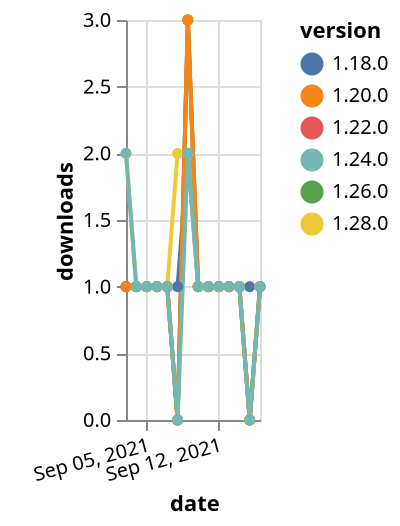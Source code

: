 {"$schema": "https://vega.github.io/schema/vega-lite/v5.json", "description": "A simple bar chart with embedded data.", "data": {"values": [{"date": "2021-09-03", "total": 254, "delta": 1, "version": "1.18.0"}, {"date": "2021-09-04", "total": 255, "delta": 1, "version": "1.18.0"}, {"date": "2021-09-05", "total": 256, "delta": 1, "version": "1.18.0"}, {"date": "2021-09-06", "total": 257, "delta": 1, "version": "1.18.0"}, {"date": "2021-09-07", "total": 258, "delta": 1, "version": "1.18.0"}, {"date": "2021-09-08", "total": 259, "delta": 1, "version": "1.18.0"}, {"date": "2021-09-09", "total": 261, "delta": 2, "version": "1.18.0"}, {"date": "2021-09-10", "total": 262, "delta": 1, "version": "1.18.0"}, {"date": "2021-09-11", "total": 263, "delta": 1, "version": "1.18.0"}, {"date": "2021-09-12", "total": 264, "delta": 1, "version": "1.18.0"}, {"date": "2021-09-13", "total": 265, "delta": 1, "version": "1.18.0"}, {"date": "2021-09-14", "total": 266, "delta": 1, "version": "1.18.0"}, {"date": "2021-09-15", "total": 267, "delta": 1, "version": "1.18.0"}, {"date": "2021-09-16", "total": 268, "delta": 1, "version": "1.18.0"}, {"date": "2021-09-03", "total": 201, "delta": 1, "version": "1.22.0"}, {"date": "2021-09-04", "total": 202, "delta": 1, "version": "1.22.0"}, {"date": "2021-09-05", "total": 203, "delta": 1, "version": "1.22.0"}, {"date": "2021-09-06", "total": 204, "delta": 1, "version": "1.22.0"}, {"date": "2021-09-07", "total": 205, "delta": 1, "version": "1.22.0"}, {"date": "2021-09-08", "total": 205, "delta": 0, "version": "1.22.0"}, {"date": "2021-09-09", "total": 208, "delta": 3, "version": "1.22.0"}, {"date": "2021-09-10", "total": 209, "delta": 1, "version": "1.22.0"}, {"date": "2021-09-11", "total": 210, "delta": 1, "version": "1.22.0"}, {"date": "2021-09-12", "total": 211, "delta": 1, "version": "1.22.0"}, {"date": "2021-09-13", "total": 212, "delta": 1, "version": "1.22.0"}, {"date": "2021-09-14", "total": 213, "delta": 1, "version": "1.22.0"}, {"date": "2021-09-15", "total": 213, "delta": 0, "version": "1.22.0"}, {"date": "2021-09-16", "total": 214, "delta": 1, "version": "1.22.0"}, {"date": "2021-09-03", "total": 122, "delta": 2, "version": "1.28.0"}, {"date": "2021-09-04", "total": 123, "delta": 1, "version": "1.28.0"}, {"date": "2021-09-05", "total": 124, "delta": 1, "version": "1.28.0"}, {"date": "2021-09-06", "total": 125, "delta": 1, "version": "1.28.0"}, {"date": "2021-09-07", "total": 126, "delta": 1, "version": "1.28.0"}, {"date": "2021-09-08", "total": 128, "delta": 2, "version": "1.28.0"}, {"date": "2021-09-09", "total": 130, "delta": 2, "version": "1.28.0"}, {"date": "2021-09-10", "total": 131, "delta": 1, "version": "1.28.0"}, {"date": "2021-09-11", "total": 132, "delta": 1, "version": "1.28.0"}, {"date": "2021-09-12", "total": 133, "delta": 1, "version": "1.28.0"}, {"date": "2021-09-13", "total": 134, "delta": 1, "version": "1.28.0"}, {"date": "2021-09-14", "total": 135, "delta": 1, "version": "1.28.0"}, {"date": "2021-09-15", "total": 135, "delta": 0, "version": "1.28.0"}, {"date": "2021-09-16", "total": 136, "delta": 1, "version": "1.28.0"}, {"date": "2021-09-03", "total": 202, "delta": 1, "version": "1.26.0"}, {"date": "2021-09-04", "total": 203, "delta": 1, "version": "1.26.0"}, {"date": "2021-09-05", "total": 204, "delta": 1, "version": "1.26.0"}, {"date": "2021-09-06", "total": 205, "delta": 1, "version": "1.26.0"}, {"date": "2021-09-07", "total": 206, "delta": 1, "version": "1.26.0"}, {"date": "2021-09-08", "total": 206, "delta": 0, "version": "1.26.0"}, {"date": "2021-09-09", "total": 209, "delta": 3, "version": "1.26.0"}, {"date": "2021-09-10", "total": 210, "delta": 1, "version": "1.26.0"}, {"date": "2021-09-11", "total": 211, "delta": 1, "version": "1.26.0"}, {"date": "2021-09-12", "total": 212, "delta": 1, "version": "1.26.0"}, {"date": "2021-09-13", "total": 213, "delta": 1, "version": "1.26.0"}, {"date": "2021-09-14", "total": 214, "delta": 1, "version": "1.26.0"}, {"date": "2021-09-15", "total": 214, "delta": 0, "version": "1.26.0"}, {"date": "2021-09-16", "total": 215, "delta": 1, "version": "1.26.0"}, {"date": "2021-09-03", "total": 202, "delta": 1, "version": "1.20.0"}, {"date": "2021-09-04", "total": 203, "delta": 1, "version": "1.20.0"}, {"date": "2021-09-05", "total": 204, "delta": 1, "version": "1.20.0"}, {"date": "2021-09-06", "total": 205, "delta": 1, "version": "1.20.0"}, {"date": "2021-09-07", "total": 206, "delta": 1, "version": "1.20.0"}, {"date": "2021-09-08", "total": 206, "delta": 0, "version": "1.20.0"}, {"date": "2021-09-09", "total": 209, "delta": 3, "version": "1.20.0"}, {"date": "2021-09-10", "total": 210, "delta": 1, "version": "1.20.0"}, {"date": "2021-09-11", "total": 211, "delta": 1, "version": "1.20.0"}, {"date": "2021-09-12", "total": 212, "delta": 1, "version": "1.20.0"}, {"date": "2021-09-13", "total": 213, "delta": 1, "version": "1.20.0"}, {"date": "2021-09-14", "total": 214, "delta": 1, "version": "1.20.0"}, {"date": "2021-09-15", "total": 214, "delta": 0, "version": "1.20.0"}, {"date": "2021-09-16", "total": 215, "delta": 1, "version": "1.20.0"}, {"date": "2021-09-03", "total": 172, "delta": 2, "version": "1.24.0"}, {"date": "2021-09-04", "total": 173, "delta": 1, "version": "1.24.0"}, {"date": "2021-09-05", "total": 174, "delta": 1, "version": "1.24.0"}, {"date": "2021-09-06", "total": 175, "delta": 1, "version": "1.24.0"}, {"date": "2021-09-07", "total": 176, "delta": 1, "version": "1.24.0"}, {"date": "2021-09-08", "total": 176, "delta": 0, "version": "1.24.0"}, {"date": "2021-09-09", "total": 178, "delta": 2, "version": "1.24.0"}, {"date": "2021-09-10", "total": 179, "delta": 1, "version": "1.24.0"}, {"date": "2021-09-11", "total": 180, "delta": 1, "version": "1.24.0"}, {"date": "2021-09-12", "total": 181, "delta": 1, "version": "1.24.0"}, {"date": "2021-09-13", "total": 182, "delta": 1, "version": "1.24.0"}, {"date": "2021-09-14", "total": 183, "delta": 1, "version": "1.24.0"}, {"date": "2021-09-15", "total": 183, "delta": 0, "version": "1.24.0"}, {"date": "2021-09-16", "total": 184, "delta": 1, "version": "1.24.0"}]}, "width": "container", "mark": {"type": "line", "point": {"filled": true}}, "encoding": {"x": {"field": "date", "type": "temporal", "timeUnit": "yearmonthdate", "title": "date", "axis": {"labelAngle": -15}}, "y": {"field": "delta", "type": "quantitative", "title": "downloads"}, "color": {"field": "version", "type": "nominal"}, "tooltip": {"field": "delta"}}}